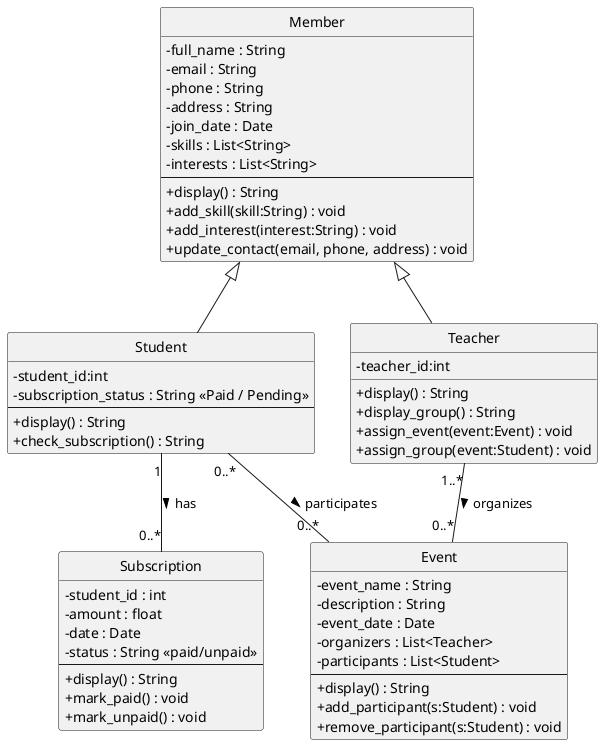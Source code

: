 @startuml
hide circle
skinparam classAttributeIconSize 0

' ===== Base =====
class Member {
  - full_name : String
  - email : String
  - phone : String
  - address : String
  - join_date : Date
  - skills : List<String>
  - interests : List<String>
  --
  + display() : String
  + add_skill(skill:String) : void
  + add_interest(interest:String) : void
  + update_contact(email, phone, address) : void
}

' ===== Héritage =====
class Student {
  - student_id:int
  - subscription_status : String <<Paid / Pending>>
  --
  + display() : String
  + check_subscription() : String
}

class Teacher {
  -teacher_id:int
  + display() : String
  + display_group() : String
  + assign_event(event:Event) : void
  + assign_group(event:Student) : void
}

Member <|-- Student
Member <|-- Teacher

' ===== Event =====
class Event {
  - event_name : String
  - description : String
  - event_date : Date
  - organizers : List<Teacher>
  - participants : List<Student>
  --
  + display() : String
  + add_participant(s:Student) : void
  + remove_participant(s:Student) : void
}

' ===== Subscription =====
class Subscription {
  - student_id : int  
  - amount : float
  - date : Date
  - status : String <<paid/unpaid>>
  --
  + display() : String
  + mark_paid() : void
  + mark_unpaid() : void
}

' ===== Relations =====
Student "1" -- "0..*" Subscription : has >
Student "0..*" -- "0..*" Event : participates >
Teacher "1..*" -- "0..*" Event : organizes >

@enduml
